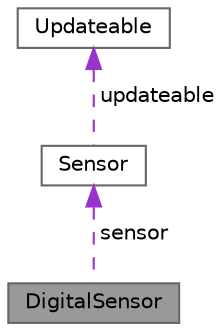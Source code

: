 digraph "DigitalSensor"
{
 // LATEX_PDF_SIZE
  bgcolor="transparent";
  edge [fontname=Helvetica,fontsize=10,labelfontname=Helvetica,labelfontsize=10];
  node [fontname=Helvetica,fontsize=10,shape=box,height=0.2,width=0.4];
  Node1 [label="DigitalSensor",height=0.2,width=0.4,color="gray40", fillcolor="grey60", style="filled", fontcolor="black",tooltip=" "];
  Node2 -> Node1 [dir="back",color="darkorchid3",style="dashed",label=" sensor" ];
  Node2 [label="Sensor",height=0.2,width=0.4,color="gray40", fillcolor="white", style="filled",URL="$structSensor.html",tooltip=" "];
  Node3 -> Node2 [dir="back",color="darkorchid3",style="dashed",label=" updateable" ];
  Node3 [label="Updateable",height=0.2,width=0.4,color="gray40", fillcolor="white", style="filled",URL="$structUpdateable.html",tooltip=" "];
}
